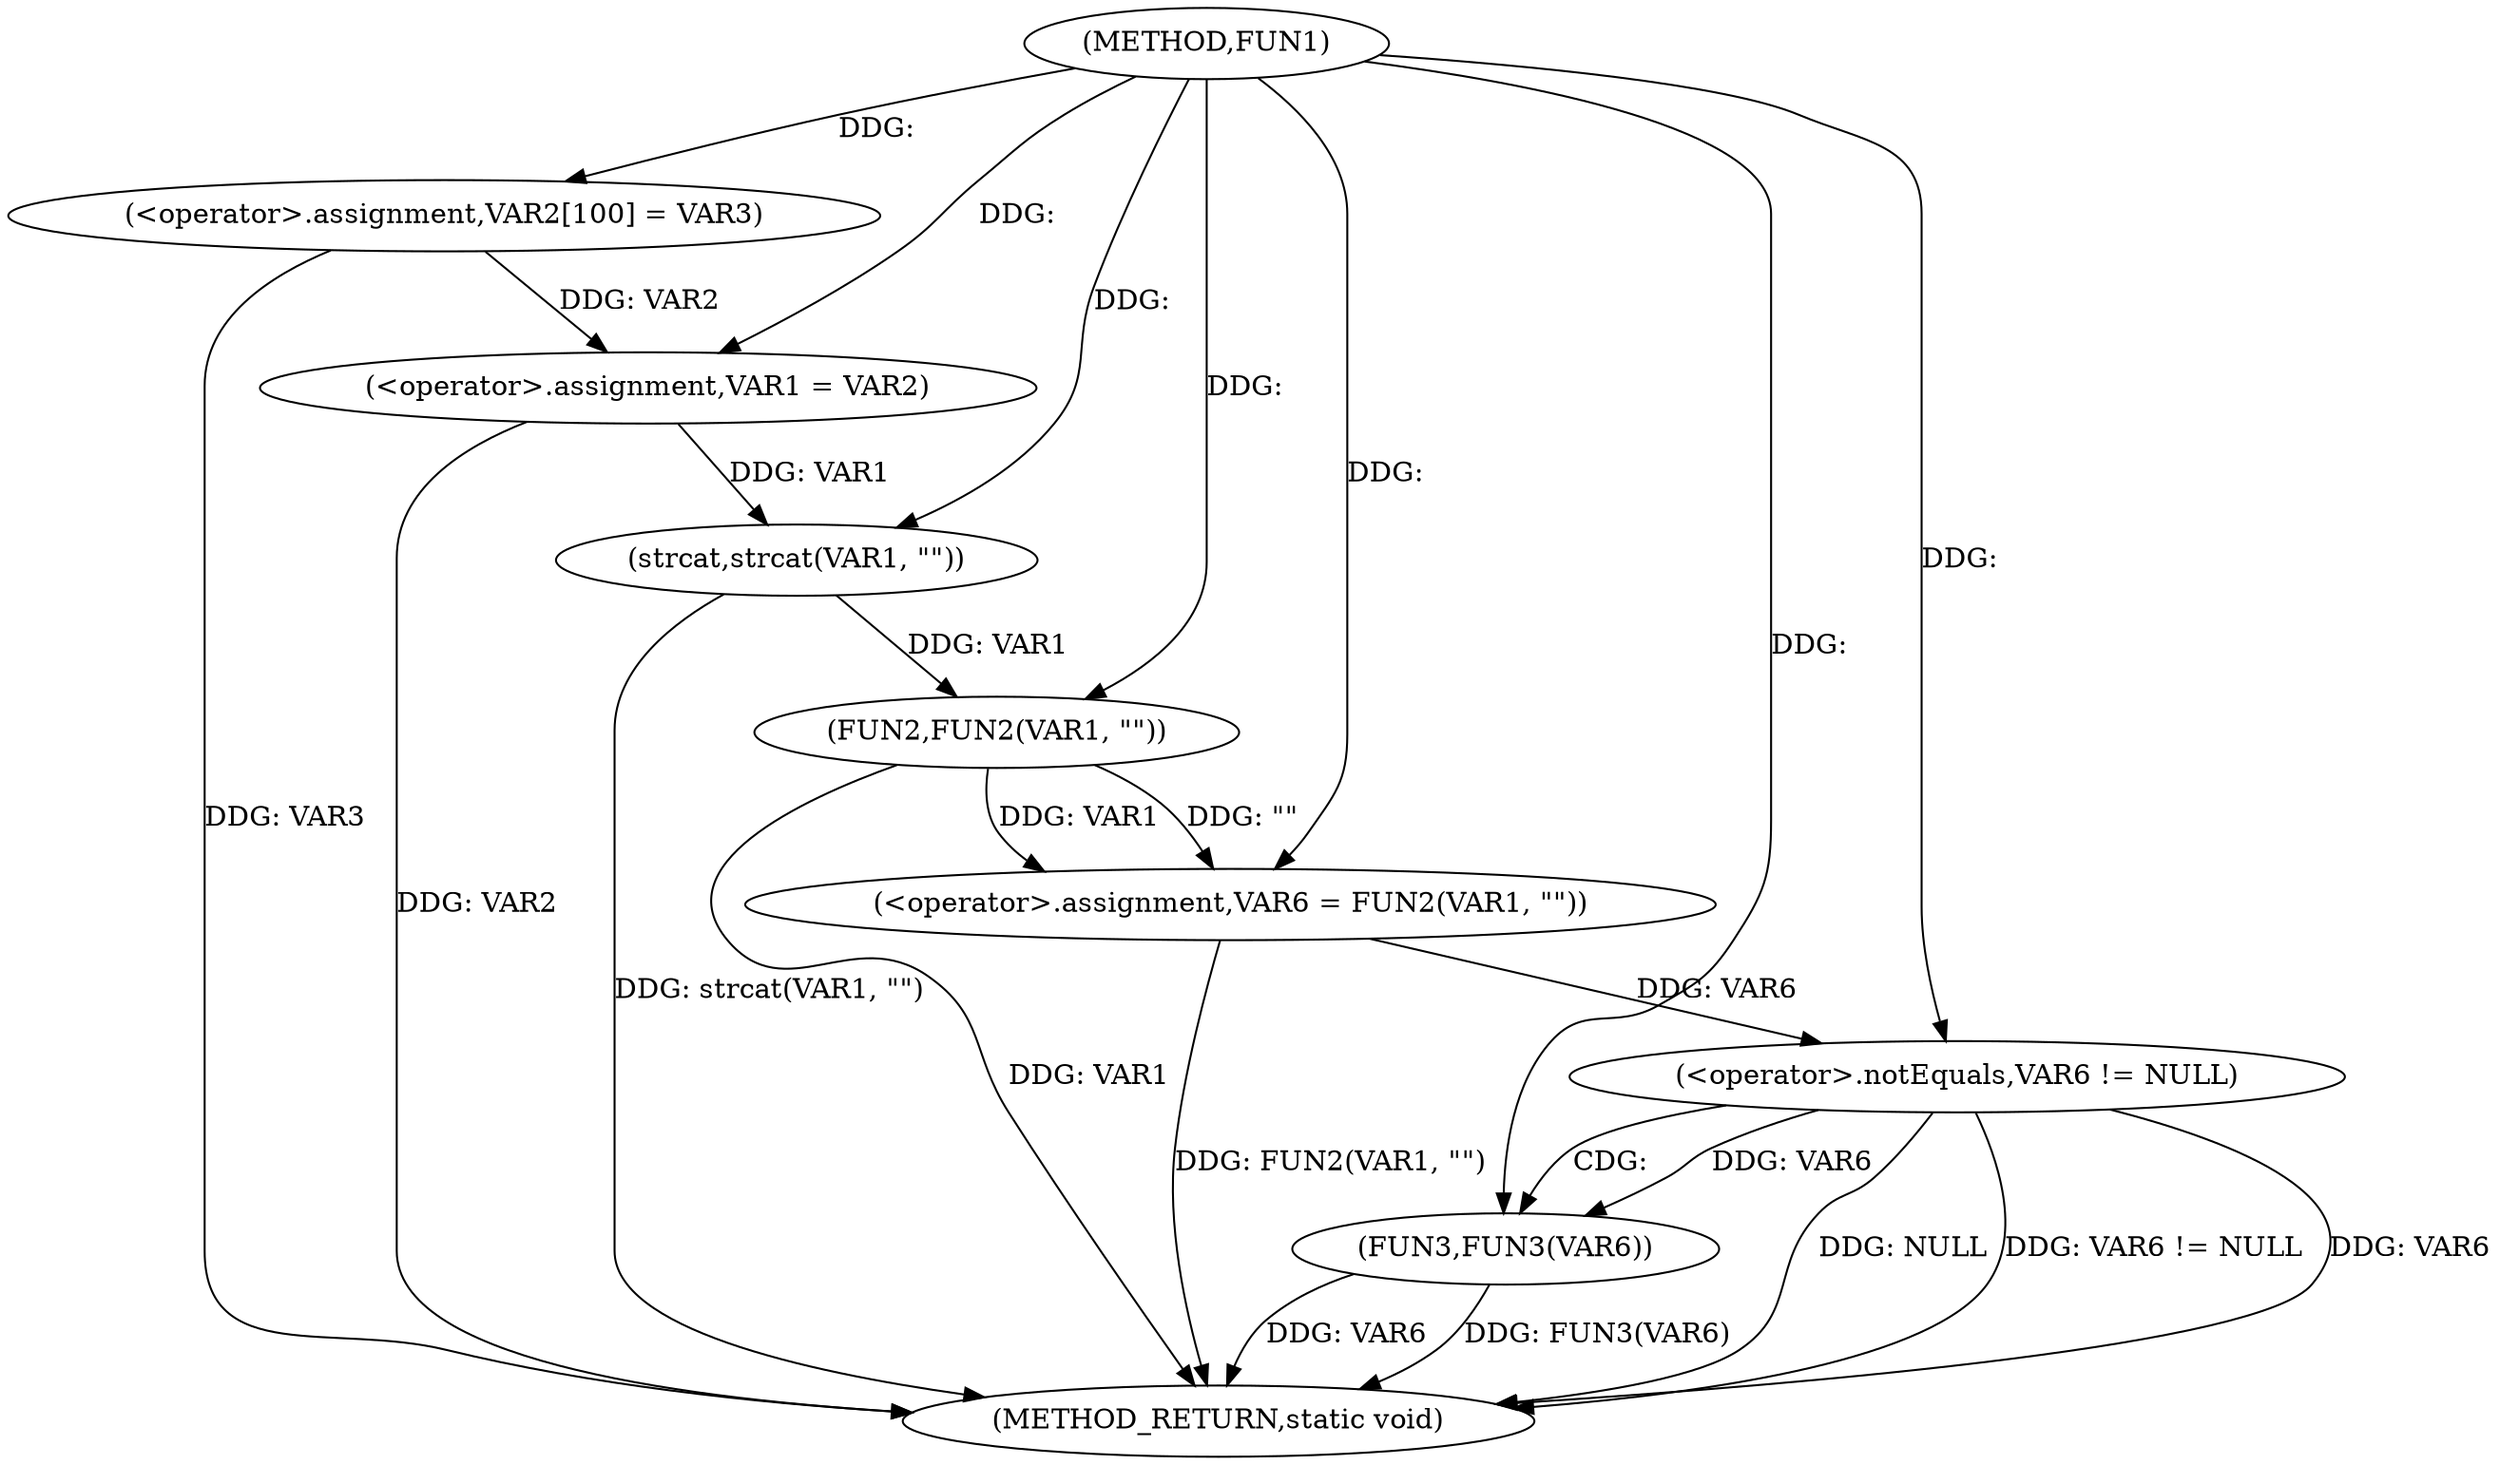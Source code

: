 digraph FUN1 {  
"1000100" [label = "(METHOD,FUN1)" ]
"1000129" [label = "(METHOD_RETURN,static void)" ]
"1000104" [label = "(<operator>.assignment,VAR2[100] = VAR3)" ]
"1000107" [label = "(<operator>.assignment,VAR1 = VAR2)" ]
"1000112" [label = "(strcat,strcat(VAR1, \"\"))" ]
"1000117" [label = "(<operator>.assignment,VAR6 = FUN2(VAR1, \"\"))" ]
"1000119" [label = "(FUN2,FUN2(VAR1, \"\"))" ]
"1000123" [label = "(<operator>.notEquals,VAR6 != NULL)" ]
"1000127" [label = "(FUN3,FUN3(VAR6))" ]
  "1000123" -> "1000129"  [ label = "DDG: NULL"] 
  "1000123" -> "1000129"  [ label = "DDG: VAR6 != NULL"] 
  "1000127" -> "1000129"  [ label = "DDG: FUN3(VAR6)"] 
  "1000112" -> "1000129"  [ label = "DDG: strcat(VAR1, \"\")"] 
  "1000119" -> "1000129"  [ label = "DDG: VAR1"] 
  "1000127" -> "1000129"  [ label = "DDG: VAR6"] 
  "1000117" -> "1000129"  [ label = "DDG: FUN2(VAR1, \"\")"] 
  "1000123" -> "1000129"  [ label = "DDG: VAR6"] 
  "1000104" -> "1000129"  [ label = "DDG: VAR3"] 
  "1000107" -> "1000129"  [ label = "DDG: VAR2"] 
  "1000100" -> "1000104"  [ label = "DDG: "] 
  "1000104" -> "1000107"  [ label = "DDG: VAR2"] 
  "1000100" -> "1000107"  [ label = "DDG: "] 
  "1000107" -> "1000112"  [ label = "DDG: VAR1"] 
  "1000100" -> "1000112"  [ label = "DDG: "] 
  "1000119" -> "1000117"  [ label = "DDG: VAR1"] 
  "1000119" -> "1000117"  [ label = "DDG: \"\""] 
  "1000100" -> "1000117"  [ label = "DDG: "] 
  "1000112" -> "1000119"  [ label = "DDG: VAR1"] 
  "1000100" -> "1000119"  [ label = "DDG: "] 
  "1000117" -> "1000123"  [ label = "DDG: VAR6"] 
  "1000100" -> "1000123"  [ label = "DDG: "] 
  "1000123" -> "1000127"  [ label = "DDG: VAR6"] 
  "1000100" -> "1000127"  [ label = "DDG: "] 
  "1000123" -> "1000127"  [ label = "CDG: "] 
}
